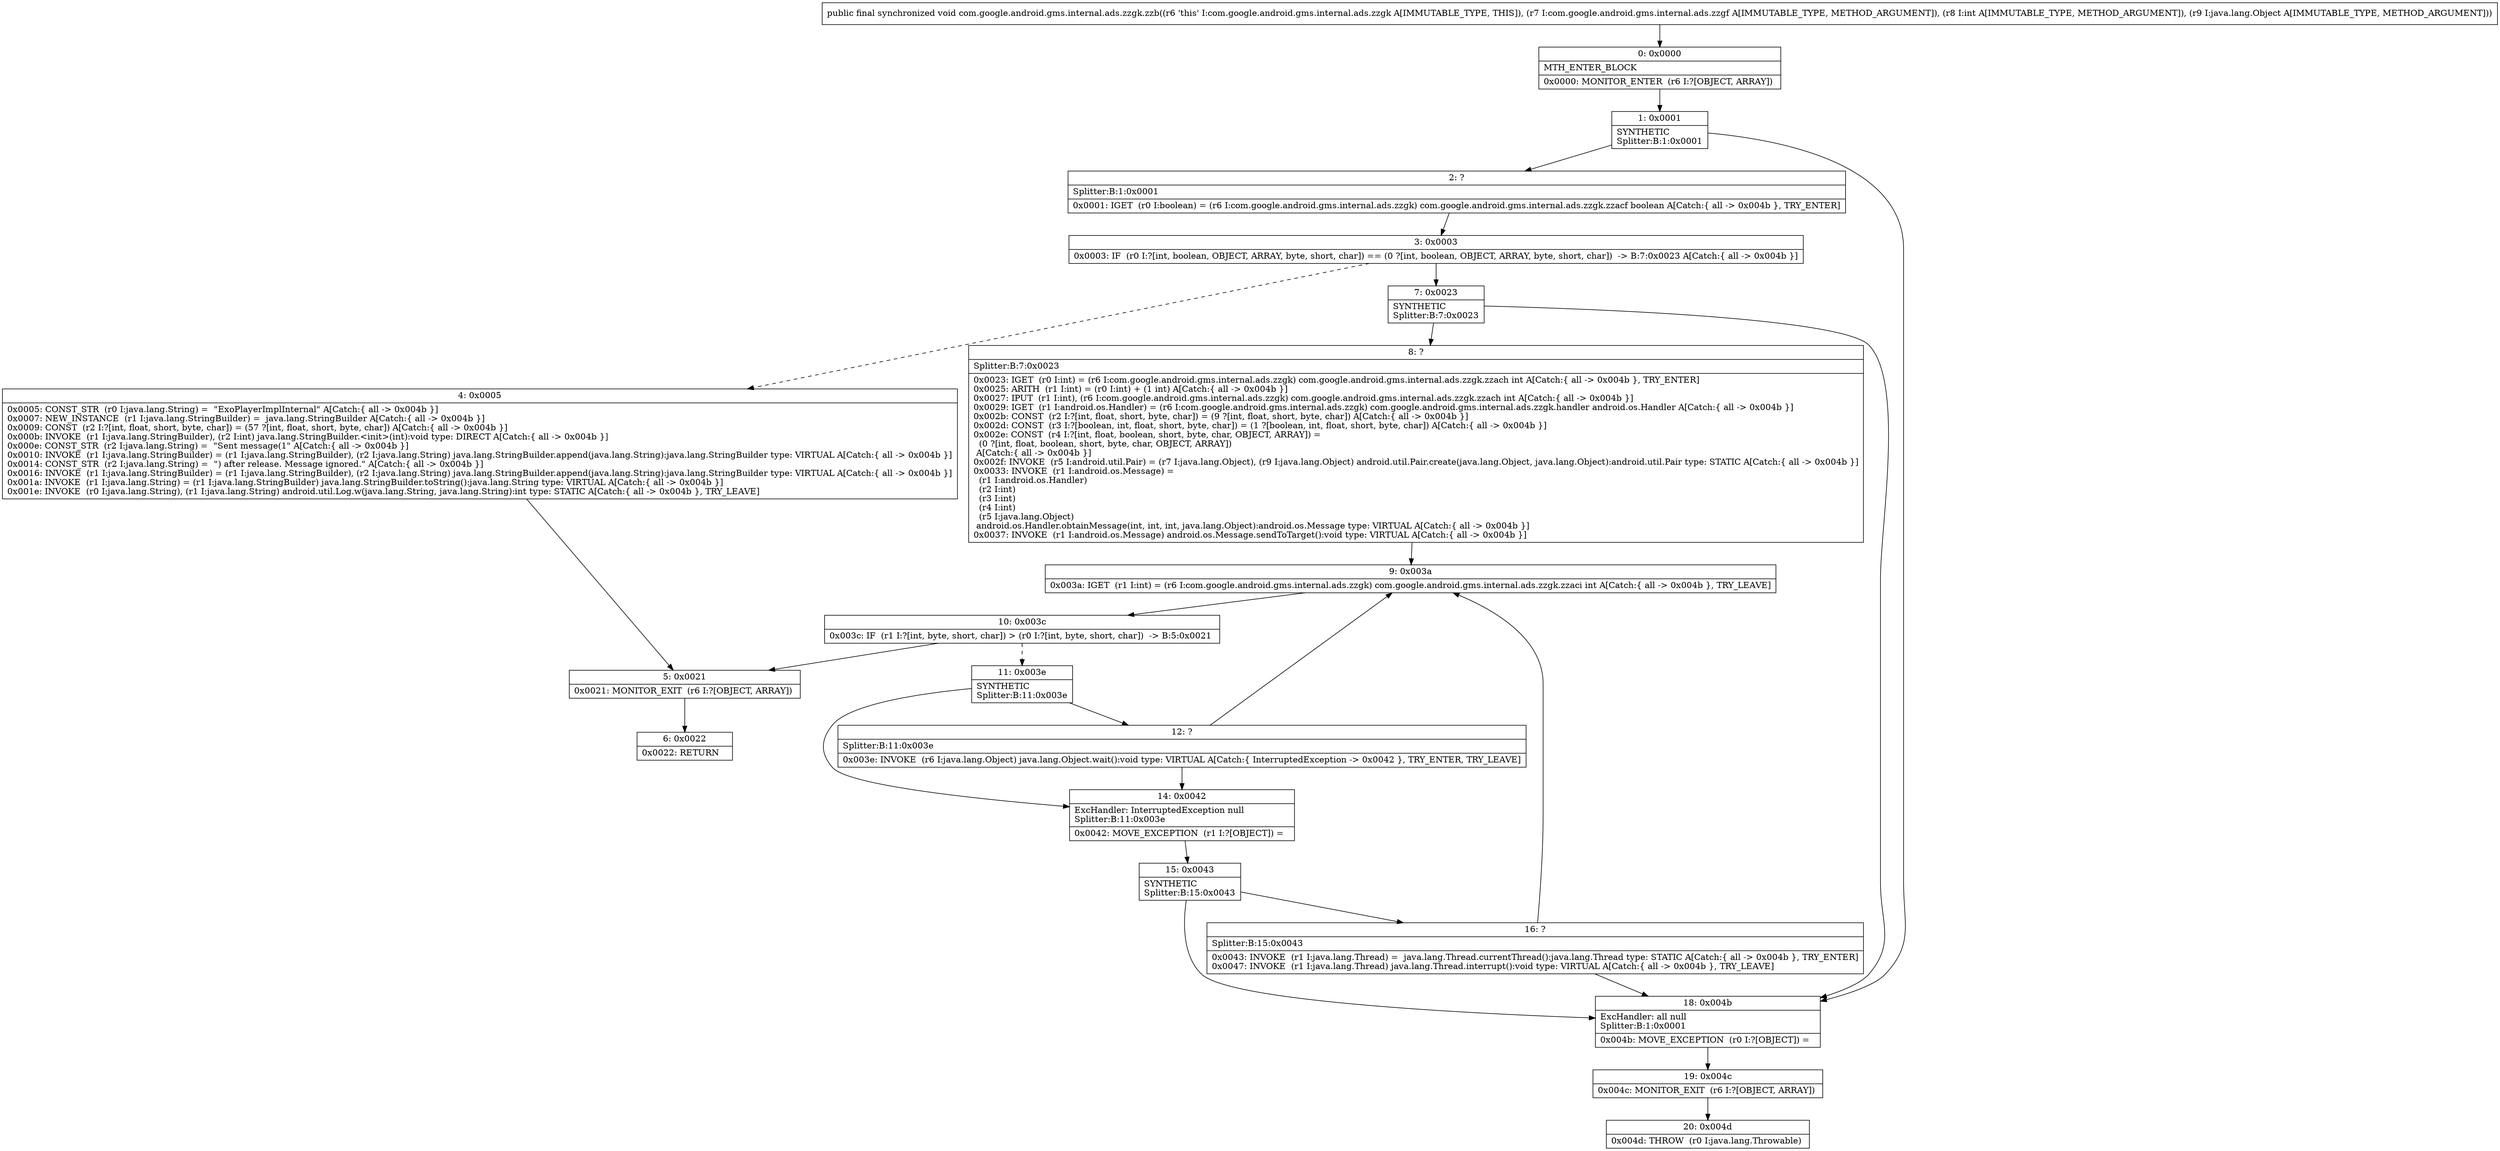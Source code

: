 digraph "CFG forcom.google.android.gms.internal.ads.zzgk.zzb(Lcom\/google\/android\/gms\/internal\/ads\/zzgf;ILjava\/lang\/Object;)V" {
Node_0 [shape=record,label="{0\:\ 0x0000|MTH_ENTER_BLOCK\l|0x0000: MONITOR_ENTER  (r6 I:?[OBJECT, ARRAY]) \l}"];
Node_1 [shape=record,label="{1\:\ 0x0001|SYNTHETIC\lSplitter:B:1:0x0001\l}"];
Node_2 [shape=record,label="{2\:\ ?|Splitter:B:1:0x0001\l|0x0001: IGET  (r0 I:boolean) = (r6 I:com.google.android.gms.internal.ads.zzgk) com.google.android.gms.internal.ads.zzgk.zzacf boolean A[Catch:\{ all \-\> 0x004b \}, TRY_ENTER]\l}"];
Node_3 [shape=record,label="{3\:\ 0x0003|0x0003: IF  (r0 I:?[int, boolean, OBJECT, ARRAY, byte, short, char]) == (0 ?[int, boolean, OBJECT, ARRAY, byte, short, char])  \-\> B:7:0x0023 A[Catch:\{ all \-\> 0x004b \}]\l}"];
Node_4 [shape=record,label="{4\:\ 0x0005|0x0005: CONST_STR  (r0 I:java.lang.String) =  \"ExoPlayerImplInternal\" A[Catch:\{ all \-\> 0x004b \}]\l0x0007: NEW_INSTANCE  (r1 I:java.lang.StringBuilder) =  java.lang.StringBuilder A[Catch:\{ all \-\> 0x004b \}]\l0x0009: CONST  (r2 I:?[int, float, short, byte, char]) = (57 ?[int, float, short, byte, char]) A[Catch:\{ all \-\> 0x004b \}]\l0x000b: INVOKE  (r1 I:java.lang.StringBuilder), (r2 I:int) java.lang.StringBuilder.\<init\>(int):void type: DIRECT A[Catch:\{ all \-\> 0x004b \}]\l0x000e: CONST_STR  (r2 I:java.lang.String) =  \"Sent message(1\" A[Catch:\{ all \-\> 0x004b \}]\l0x0010: INVOKE  (r1 I:java.lang.StringBuilder) = (r1 I:java.lang.StringBuilder), (r2 I:java.lang.String) java.lang.StringBuilder.append(java.lang.String):java.lang.StringBuilder type: VIRTUAL A[Catch:\{ all \-\> 0x004b \}]\l0x0014: CONST_STR  (r2 I:java.lang.String) =  \") after release. Message ignored.\" A[Catch:\{ all \-\> 0x004b \}]\l0x0016: INVOKE  (r1 I:java.lang.StringBuilder) = (r1 I:java.lang.StringBuilder), (r2 I:java.lang.String) java.lang.StringBuilder.append(java.lang.String):java.lang.StringBuilder type: VIRTUAL A[Catch:\{ all \-\> 0x004b \}]\l0x001a: INVOKE  (r1 I:java.lang.String) = (r1 I:java.lang.StringBuilder) java.lang.StringBuilder.toString():java.lang.String type: VIRTUAL A[Catch:\{ all \-\> 0x004b \}]\l0x001e: INVOKE  (r0 I:java.lang.String), (r1 I:java.lang.String) android.util.Log.w(java.lang.String, java.lang.String):int type: STATIC A[Catch:\{ all \-\> 0x004b \}, TRY_LEAVE]\l}"];
Node_5 [shape=record,label="{5\:\ 0x0021|0x0021: MONITOR_EXIT  (r6 I:?[OBJECT, ARRAY]) \l}"];
Node_6 [shape=record,label="{6\:\ 0x0022|0x0022: RETURN   \l}"];
Node_7 [shape=record,label="{7\:\ 0x0023|SYNTHETIC\lSplitter:B:7:0x0023\l}"];
Node_8 [shape=record,label="{8\:\ ?|Splitter:B:7:0x0023\l|0x0023: IGET  (r0 I:int) = (r6 I:com.google.android.gms.internal.ads.zzgk) com.google.android.gms.internal.ads.zzgk.zzach int A[Catch:\{ all \-\> 0x004b \}, TRY_ENTER]\l0x0025: ARITH  (r1 I:int) = (r0 I:int) + (1 int) A[Catch:\{ all \-\> 0x004b \}]\l0x0027: IPUT  (r1 I:int), (r6 I:com.google.android.gms.internal.ads.zzgk) com.google.android.gms.internal.ads.zzgk.zzach int A[Catch:\{ all \-\> 0x004b \}]\l0x0029: IGET  (r1 I:android.os.Handler) = (r6 I:com.google.android.gms.internal.ads.zzgk) com.google.android.gms.internal.ads.zzgk.handler android.os.Handler A[Catch:\{ all \-\> 0x004b \}]\l0x002b: CONST  (r2 I:?[int, float, short, byte, char]) = (9 ?[int, float, short, byte, char]) A[Catch:\{ all \-\> 0x004b \}]\l0x002d: CONST  (r3 I:?[boolean, int, float, short, byte, char]) = (1 ?[boolean, int, float, short, byte, char]) A[Catch:\{ all \-\> 0x004b \}]\l0x002e: CONST  (r4 I:?[int, float, boolean, short, byte, char, OBJECT, ARRAY]) = \l  (0 ?[int, float, boolean, short, byte, char, OBJECT, ARRAY])\l A[Catch:\{ all \-\> 0x004b \}]\l0x002f: INVOKE  (r5 I:android.util.Pair) = (r7 I:java.lang.Object), (r9 I:java.lang.Object) android.util.Pair.create(java.lang.Object, java.lang.Object):android.util.Pair type: STATIC A[Catch:\{ all \-\> 0x004b \}]\l0x0033: INVOKE  (r1 I:android.os.Message) = \l  (r1 I:android.os.Handler)\l  (r2 I:int)\l  (r3 I:int)\l  (r4 I:int)\l  (r5 I:java.lang.Object)\l android.os.Handler.obtainMessage(int, int, int, java.lang.Object):android.os.Message type: VIRTUAL A[Catch:\{ all \-\> 0x004b \}]\l0x0037: INVOKE  (r1 I:android.os.Message) android.os.Message.sendToTarget():void type: VIRTUAL A[Catch:\{ all \-\> 0x004b \}]\l}"];
Node_9 [shape=record,label="{9\:\ 0x003a|0x003a: IGET  (r1 I:int) = (r6 I:com.google.android.gms.internal.ads.zzgk) com.google.android.gms.internal.ads.zzgk.zzaci int A[Catch:\{ all \-\> 0x004b \}, TRY_LEAVE]\l}"];
Node_10 [shape=record,label="{10\:\ 0x003c|0x003c: IF  (r1 I:?[int, byte, short, char]) \> (r0 I:?[int, byte, short, char])  \-\> B:5:0x0021 \l}"];
Node_11 [shape=record,label="{11\:\ 0x003e|SYNTHETIC\lSplitter:B:11:0x003e\l}"];
Node_12 [shape=record,label="{12\:\ ?|Splitter:B:11:0x003e\l|0x003e: INVOKE  (r6 I:java.lang.Object) java.lang.Object.wait():void type: VIRTUAL A[Catch:\{ InterruptedException \-\> 0x0042 \}, TRY_ENTER, TRY_LEAVE]\l}"];
Node_14 [shape=record,label="{14\:\ 0x0042|ExcHandler: InterruptedException null\lSplitter:B:11:0x003e\l|0x0042: MOVE_EXCEPTION  (r1 I:?[OBJECT]) =  \l}"];
Node_15 [shape=record,label="{15\:\ 0x0043|SYNTHETIC\lSplitter:B:15:0x0043\l}"];
Node_16 [shape=record,label="{16\:\ ?|Splitter:B:15:0x0043\l|0x0043: INVOKE  (r1 I:java.lang.Thread) =  java.lang.Thread.currentThread():java.lang.Thread type: STATIC A[Catch:\{ all \-\> 0x004b \}, TRY_ENTER]\l0x0047: INVOKE  (r1 I:java.lang.Thread) java.lang.Thread.interrupt():void type: VIRTUAL A[Catch:\{ all \-\> 0x004b \}, TRY_LEAVE]\l}"];
Node_18 [shape=record,label="{18\:\ 0x004b|ExcHandler: all null\lSplitter:B:1:0x0001\l|0x004b: MOVE_EXCEPTION  (r0 I:?[OBJECT]) =  \l}"];
Node_19 [shape=record,label="{19\:\ 0x004c|0x004c: MONITOR_EXIT  (r6 I:?[OBJECT, ARRAY]) \l}"];
Node_20 [shape=record,label="{20\:\ 0x004d|0x004d: THROW  (r0 I:java.lang.Throwable) \l}"];
MethodNode[shape=record,label="{public final synchronized void com.google.android.gms.internal.ads.zzgk.zzb((r6 'this' I:com.google.android.gms.internal.ads.zzgk A[IMMUTABLE_TYPE, THIS]), (r7 I:com.google.android.gms.internal.ads.zzgf A[IMMUTABLE_TYPE, METHOD_ARGUMENT]), (r8 I:int A[IMMUTABLE_TYPE, METHOD_ARGUMENT]), (r9 I:java.lang.Object A[IMMUTABLE_TYPE, METHOD_ARGUMENT])) }"];
MethodNode -> Node_0;
Node_0 -> Node_1;
Node_1 -> Node_2;
Node_1 -> Node_18;
Node_2 -> Node_3;
Node_3 -> Node_4[style=dashed];
Node_3 -> Node_7;
Node_4 -> Node_5;
Node_5 -> Node_6;
Node_7 -> Node_8;
Node_7 -> Node_18;
Node_8 -> Node_9;
Node_9 -> Node_10;
Node_10 -> Node_5;
Node_10 -> Node_11[style=dashed];
Node_11 -> Node_12;
Node_11 -> Node_14;
Node_12 -> Node_14;
Node_12 -> Node_9;
Node_14 -> Node_15;
Node_15 -> Node_16;
Node_15 -> Node_18;
Node_16 -> Node_18;
Node_16 -> Node_9;
Node_18 -> Node_19;
Node_19 -> Node_20;
}

